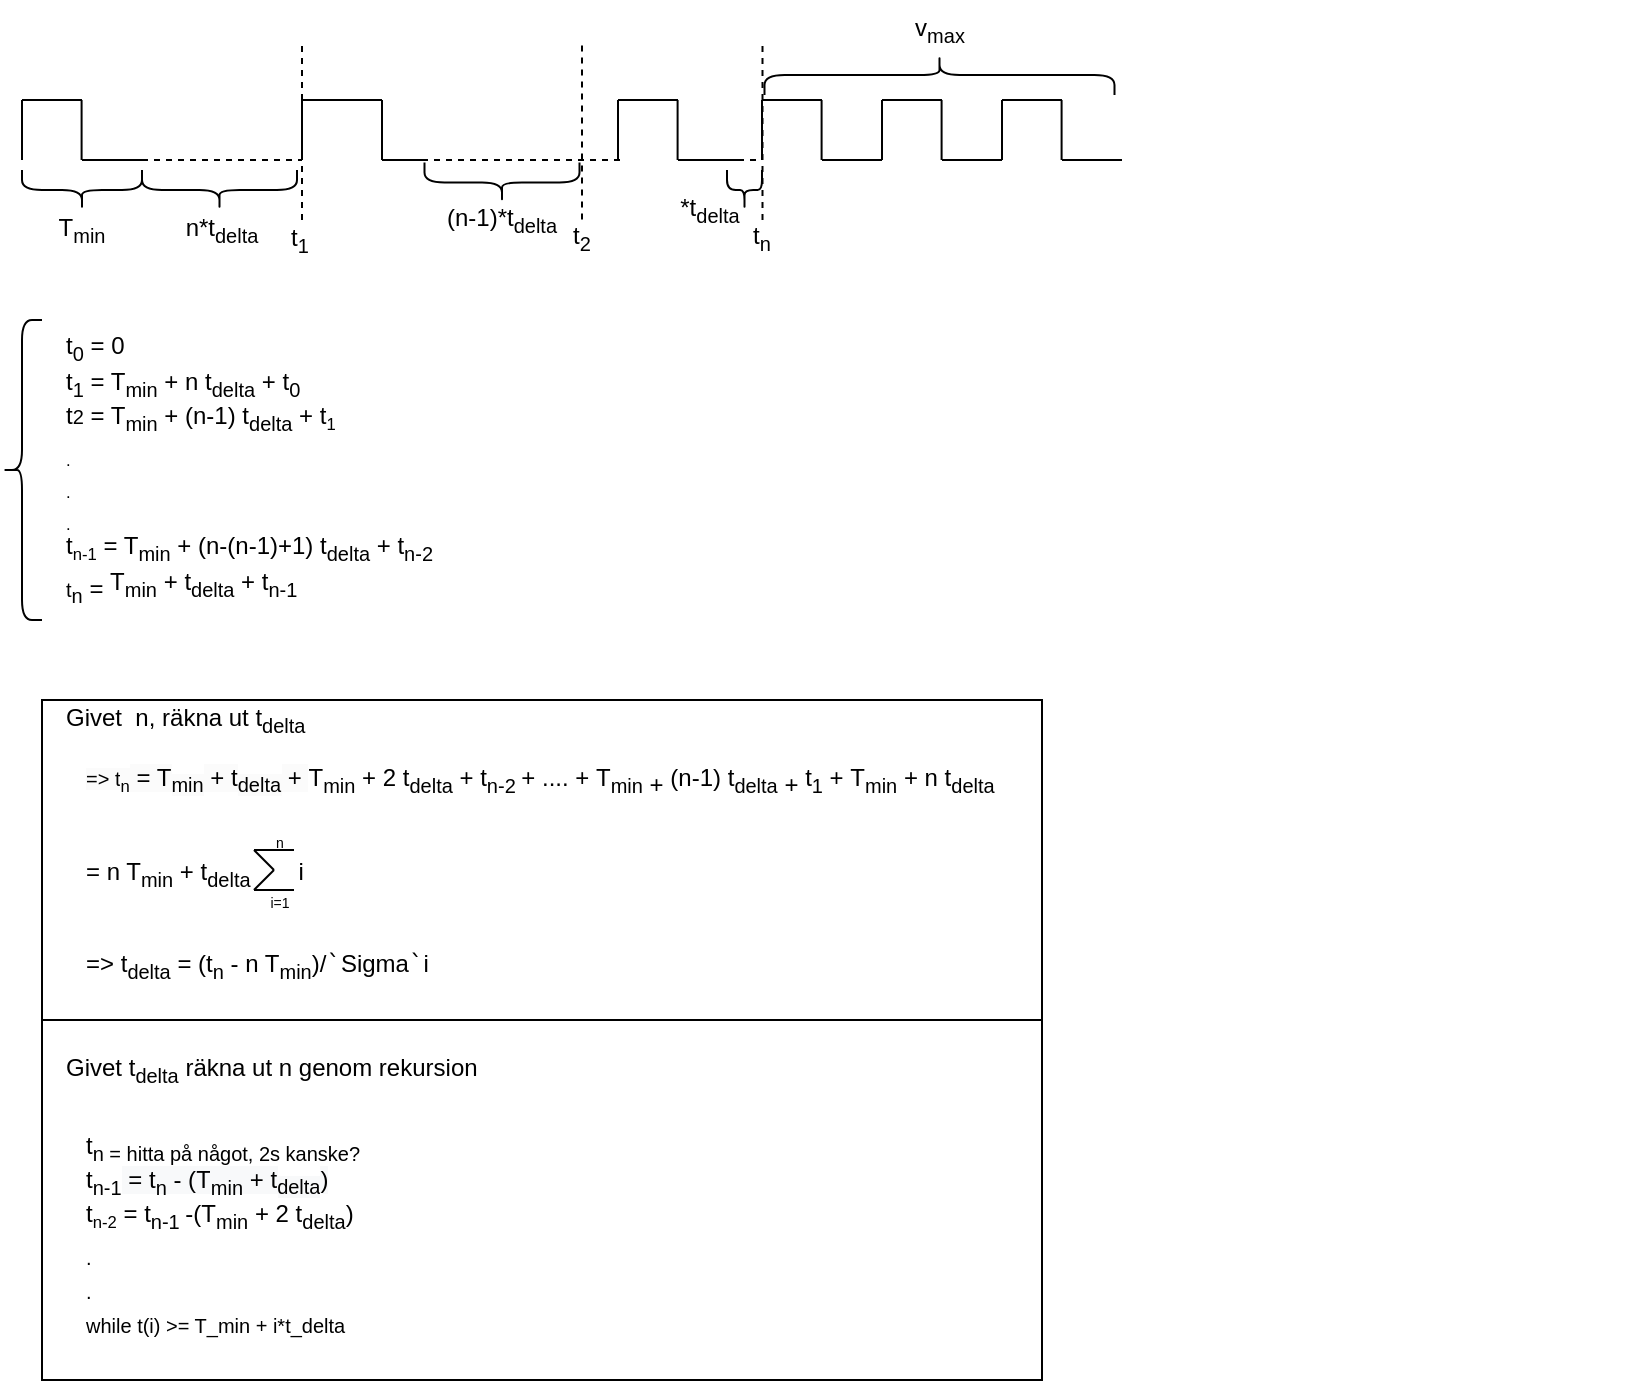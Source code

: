 <mxfile version="17.2.4" type="device"><diagram name="Sida-1" id="VQUpz-iVAquMfpvgMRcj"><mxGraphModel dx="1294" dy="1015" grid="1" gridSize="10" guides="1" tooltips="1" connect="1" arrows="1" fold="1" page="1" pageScale="1" pageWidth="827" pageHeight="1169" math="1" shadow="0"><root><mxCell id="0"/><mxCell id="1" parent="0"/><mxCell id="l3kcKDm2H4ZMeIqEF3pg-1" value="t&lt;sub&gt;0&lt;/sub&gt;&amp;nbsp;= 0&lt;br&gt;&lt;div style=&quot;&quot;&gt;t&lt;sub&gt;1&lt;/sub&gt; = T&lt;sub&gt;min&lt;/sub&gt;&amp;nbsp;+ n t&lt;sub&gt;delta&lt;/sub&gt;&amp;nbsp;+ t&lt;sub&gt;0&lt;/sub&gt;&lt;/div&gt;&lt;div style=&quot;&quot;&gt;t&lt;span style=&quot;font-size: 10px;&quot;&gt;2&lt;/span&gt;&amp;nbsp;= T&lt;sub style=&quot;border-color: var(--border-color);&quot;&gt;min&lt;/sub&gt;&amp;nbsp;+ (n-1) t&lt;sub style=&quot;border-color: var(--border-color);&quot;&gt;delta&lt;/sub&gt;&amp;nbsp;+ t&lt;span style=&quot;font-size: 10px;&quot;&gt;&lt;sub&gt;1&lt;/sub&gt;&lt;/span&gt;&lt;sub&gt;&lt;br&gt;&lt;/sub&gt;&lt;/div&gt;&lt;div style=&quot;&quot;&gt;&lt;span style=&quot;font-size: 10px;&quot;&gt;&lt;sub&gt;.&lt;/sub&gt;&lt;/span&gt;&lt;/div&gt;&lt;div style=&quot;&quot;&gt;&lt;span style=&quot;font-size: 10px;&quot;&gt;&lt;sub&gt;.&lt;/sub&gt;&lt;/span&gt;&lt;/div&gt;&lt;div style=&quot;&quot;&gt;&lt;span style=&quot;font-size: 10px;&quot;&gt;&lt;sub&gt;.&lt;/sub&gt;&lt;/span&gt;&lt;/div&gt;&lt;div style=&quot;&quot;&gt;t&lt;span style=&quot;font-size: 10px;&quot;&gt;&lt;sub&gt;n-1&lt;/sub&gt;&lt;/span&gt;&amp;nbsp;= T&lt;sub style=&quot;border-color: var(--border-color);&quot;&gt;min&lt;/sub&gt;&amp;nbsp;+ (n-(n-1)+1) t&lt;sub style=&quot;border-color: var(--border-color);&quot;&gt;delta&lt;/sub&gt;&amp;nbsp;+ t&lt;sub style=&quot;border-color: var(--border-color);&quot;&gt;n-2&lt;/sub&gt;&lt;span style=&quot;font-size: 10px;&quot;&gt;&lt;sub&gt;&lt;br&gt;&lt;/sub&gt;&lt;/span&gt;&lt;/div&gt;&lt;div style=&quot;&quot;&gt;&lt;span style=&quot;border-color: var(--border-color);&quot;&gt;&lt;sub&gt;t&lt;/sub&gt;&lt;span style=&quot;vertical-align: sub; border-color: var(--border-color);&quot;&gt;&lt;sub style=&quot;border-color: var(--border-color);&quot;&gt;n&lt;/sub&gt;&lt;/span&gt;&lt;span style=&quot;vertical-align: sub; font-size: 12px;&quot;&gt;&amp;nbsp;&lt;/span&gt;&lt;span style=&quot;vertical-align: sub; font-size: 12px;&quot;&gt;= &lt;/span&gt;&lt;span style=&quot;font-size: 12px;&quot;&gt;T&lt;/span&gt;&lt;span style=&quot;border-color: var(--border-color);&quot;&gt;&lt;sub&gt;min&lt;/sub&gt;&lt;/span&gt;&lt;span style=&quot;font-size: 12px;&quot;&gt;&amp;nbsp;+ &lt;/span&gt;&lt;span style=&quot;font-size: 12px;&quot;&gt;t&lt;/span&gt;&lt;sub style=&quot;vertical-align: sub; border-color: var(--border-color);&quot;&gt;delta&lt;/sub&gt;&lt;span style=&quot;font-size: 12px;&quot;&gt;&amp;nbsp;+ t&lt;/span&gt;&lt;sub style=&quot;vertical-align: sub; border-color: var(--border-color);&quot;&gt;n-1&lt;/sub&gt;&lt;br&gt;&lt;/span&gt;&lt;/div&gt;" style="text;html=1;strokeColor=none;fillColor=none;align=left;verticalAlign=middle;whiteSpace=wrap;rounded=0;" parent="1" vertex="1"><mxGeometry x="90" y="150" width="330" height="230" as="geometry"/></mxCell><mxCell id="l3kcKDm2H4ZMeIqEF3pg-2" value="" style="endArrow=none;html=1;rounded=0;" parent="1" edge="1"><mxGeometry width="50" height="50" relative="1" as="geometry"><mxPoint x="70" y="80" as="sourcePoint"/><mxPoint x="100" y="80" as="targetPoint"/></mxGeometry></mxCell><mxCell id="l3kcKDm2H4ZMeIqEF3pg-3" value="" style="endArrow=none;html=1;rounded=0;" parent="1" edge="1"><mxGeometry width="50" height="50" relative="1" as="geometry"><mxPoint x="99.8" y="110" as="sourcePoint"/><mxPoint x="99.8" y="80" as="targetPoint"/></mxGeometry></mxCell><mxCell id="l3kcKDm2H4ZMeIqEF3pg-4" value="" style="endArrow=none;html=1;rounded=0;" parent="1" edge="1"><mxGeometry width="50" height="50" relative="1" as="geometry"><mxPoint x="70" y="110" as="sourcePoint"/><mxPoint x="70" y="80" as="targetPoint"/></mxGeometry></mxCell><mxCell id="l3kcKDm2H4ZMeIqEF3pg-5" value="" style="endArrow=none;dashed=1;html=1;rounded=0;" parent="1" edge="1"><mxGeometry width="50" height="50" relative="1" as="geometry"><mxPoint x="130" y="110" as="sourcePoint"/><mxPoint x="210" y="110" as="targetPoint"/></mxGeometry></mxCell><mxCell id="l3kcKDm2H4ZMeIqEF3pg-6" value="" style="endArrow=none;html=1;rounded=0;" parent="1" edge="1"><mxGeometry width="50" height="50" relative="1" as="geometry"><mxPoint x="100" y="110" as="sourcePoint"/><mxPoint x="130" y="110" as="targetPoint"/></mxGeometry></mxCell><mxCell id="l3kcKDm2H4ZMeIqEF3pg-7" value="" style="shape=curlyBracket;whiteSpace=wrap;html=1;rounded=1;labelPosition=left;verticalLabelPosition=middle;align=right;verticalAlign=middle;rotation=-90;" parent="1" vertex="1"><mxGeometry x="90" y="95" width="20" height="60" as="geometry"/></mxCell><mxCell id="l3kcKDm2H4ZMeIqEF3pg-8" value="" style="shape=curlyBracket;whiteSpace=wrap;html=1;rounded=1;labelPosition=left;verticalLabelPosition=middle;align=right;verticalAlign=middle;rotation=-90;" parent="1" vertex="1"><mxGeometry x="158.75" y="86.25" width="20" height="77.5" as="geometry"/></mxCell><mxCell id="l3kcKDm2H4ZMeIqEF3pg-9" value="" style="endArrow=none;html=1;rounded=0;" parent="1" edge="1"><mxGeometry width="50" height="50" relative="1" as="geometry"><mxPoint x="210" y="80" as="sourcePoint"/><mxPoint x="250" y="80" as="targetPoint"/></mxGeometry></mxCell><mxCell id="l3kcKDm2H4ZMeIqEF3pg-10" value="" style="endArrow=none;html=1;rounded=0;" parent="1" edge="1"><mxGeometry width="50" height="50" relative="1" as="geometry"><mxPoint x="250" y="110" as="sourcePoint"/><mxPoint x="250" y="80" as="targetPoint"/></mxGeometry></mxCell><mxCell id="l3kcKDm2H4ZMeIqEF3pg-11" value="" style="endArrow=none;html=1;rounded=0;" parent="1" edge="1"><mxGeometry width="50" height="50" relative="1" as="geometry"><mxPoint x="210" y="110" as="sourcePoint"/><mxPoint x="210" y="80" as="targetPoint"/></mxGeometry></mxCell><mxCell id="l3kcKDm2H4ZMeIqEF3pg-12" value="" style="endArrow=none;dashed=1;html=1;rounded=0;" parent="1" edge="1"><mxGeometry width="50" height="50" relative="1" as="geometry"><mxPoint x="270" y="110" as="sourcePoint"/><mxPoint x="370" y="110" as="targetPoint"/></mxGeometry></mxCell><mxCell id="l3kcKDm2H4ZMeIqEF3pg-13" value="" style="endArrow=none;html=1;rounded=0;" parent="1" edge="1"><mxGeometry width="50" height="50" relative="1" as="geometry"><mxPoint x="250" y="110" as="sourcePoint"/><mxPoint x="270" y="110" as="targetPoint"/></mxGeometry></mxCell><mxCell id="l3kcKDm2H4ZMeIqEF3pg-14" value="T&lt;sub&gt;min&lt;/sub&gt;" style="text;html=1;strokeColor=none;fillColor=none;align=center;verticalAlign=middle;whiteSpace=wrap;rounded=0;" parent="1" vertex="1"><mxGeometry x="70" y="130" width="60" height="30" as="geometry"/></mxCell><mxCell id="l3kcKDm2H4ZMeIqEF3pg-15" value="n*t&lt;sub&gt;delta&lt;/sub&gt;" style="text;html=1;strokeColor=none;fillColor=none;align=center;verticalAlign=middle;whiteSpace=wrap;rounded=0;" parent="1" vertex="1"><mxGeometry x="140" y="130" width="60" height="30" as="geometry"/></mxCell><mxCell id="l3kcKDm2H4ZMeIqEF3pg-16" value="(n-1)*t&lt;sub&gt;delta&lt;/sub&gt;" style="text;html=1;strokeColor=none;fillColor=none;align=center;verticalAlign=middle;whiteSpace=wrap;rounded=0;" parent="1" vertex="1"><mxGeometry x="280" y="125" width="60" height="30" as="geometry"/></mxCell><mxCell id="l3kcKDm2H4ZMeIqEF3pg-25" value="" style="endArrow=none;html=1;rounded=0;" parent="1" edge="1"><mxGeometry width="50" height="50" relative="1" as="geometry"><mxPoint x="368.0" y="80" as="sourcePoint"/><mxPoint x="398.0" y="80" as="targetPoint"/></mxGeometry></mxCell><mxCell id="l3kcKDm2H4ZMeIqEF3pg-26" value="" style="endArrow=none;html=1;rounded=0;" parent="1" edge="1"><mxGeometry width="50" height="50" relative="1" as="geometry"><mxPoint x="397.8" y="110" as="sourcePoint"/><mxPoint x="397.8" y="80" as="targetPoint"/></mxGeometry></mxCell><mxCell id="l3kcKDm2H4ZMeIqEF3pg-27" value="" style="endArrow=none;html=1;rounded=0;" parent="1" edge="1"><mxGeometry width="50" height="50" relative="1" as="geometry"><mxPoint x="368.0" y="110" as="sourcePoint"/><mxPoint x="368.0" y="80" as="targetPoint"/></mxGeometry></mxCell><mxCell id="l3kcKDm2H4ZMeIqEF3pg-28" value="" style="endArrow=none;dashed=1;html=1;rounded=0;" parent="1" edge="1"><mxGeometry width="50" height="50" relative="1" as="geometry"><mxPoint x="428.0" y="110" as="sourcePoint"/><mxPoint x="440" y="110" as="targetPoint"/></mxGeometry></mxCell><mxCell id="l3kcKDm2H4ZMeIqEF3pg-29" value="" style="endArrow=none;html=1;rounded=0;" parent="1" edge="1"><mxGeometry width="50" height="50" relative="1" as="geometry"><mxPoint x="398.0" y="110" as="sourcePoint"/><mxPoint x="428.0" y="110" as="targetPoint"/></mxGeometry></mxCell><mxCell id="l3kcKDm2H4ZMeIqEF3pg-32" value="*t&lt;sub&gt;delta&lt;/sub&gt;" style="text;html=1;strokeColor=none;fillColor=none;align=center;verticalAlign=middle;whiteSpace=wrap;rounded=0;" parent="1" vertex="1"><mxGeometry x="384" y="120" width="60" height="30" as="geometry"/></mxCell><mxCell id="l3kcKDm2H4ZMeIqEF3pg-33" value="" style="endArrow=none;html=1;rounded=0;" parent="1" edge="1"><mxGeometry width="50" height="50" relative="1" as="geometry"><mxPoint x="440.0" y="80" as="sourcePoint"/><mxPoint x="470.0" y="80" as="targetPoint"/></mxGeometry></mxCell><mxCell id="l3kcKDm2H4ZMeIqEF3pg-34" value="" style="endArrow=none;html=1;rounded=0;" parent="1" edge="1"><mxGeometry width="50" height="50" relative="1" as="geometry"><mxPoint x="469.8" y="110" as="sourcePoint"/><mxPoint x="469.8" y="80" as="targetPoint"/></mxGeometry></mxCell><mxCell id="l3kcKDm2H4ZMeIqEF3pg-35" value="" style="endArrow=none;html=1;rounded=0;" parent="1" edge="1"><mxGeometry width="50" height="50" relative="1" as="geometry"><mxPoint x="440.0" y="110" as="sourcePoint"/><mxPoint x="440.0" y="80" as="targetPoint"/></mxGeometry></mxCell><mxCell id="l3kcKDm2H4ZMeIqEF3pg-36" value="" style="endArrow=none;html=1;rounded=0;" parent="1" edge="1"><mxGeometry width="50" height="50" relative="1" as="geometry"><mxPoint x="470.0" y="110" as="sourcePoint"/><mxPoint x="500.0" y="110" as="targetPoint"/></mxGeometry></mxCell><mxCell id="l3kcKDm2H4ZMeIqEF3pg-37" value="" style="endArrow=none;html=1;rounded=0;" parent="1" edge="1"><mxGeometry width="50" height="50" relative="1" as="geometry"><mxPoint x="500.0" y="80" as="sourcePoint"/><mxPoint x="530.0" y="80" as="targetPoint"/></mxGeometry></mxCell><mxCell id="l3kcKDm2H4ZMeIqEF3pg-38" value="" style="endArrow=none;html=1;rounded=0;" parent="1" edge="1"><mxGeometry width="50" height="50" relative="1" as="geometry"><mxPoint x="529.8" y="110" as="sourcePoint"/><mxPoint x="529.8" y="80" as="targetPoint"/></mxGeometry></mxCell><mxCell id="l3kcKDm2H4ZMeIqEF3pg-39" value="" style="endArrow=none;html=1;rounded=0;" parent="1" edge="1"><mxGeometry width="50" height="50" relative="1" as="geometry"><mxPoint x="500.0" y="110" as="sourcePoint"/><mxPoint x="500.0" y="80" as="targetPoint"/></mxGeometry></mxCell><mxCell id="l3kcKDm2H4ZMeIqEF3pg-40" value="" style="endArrow=none;html=1;rounded=0;" parent="1" edge="1"><mxGeometry width="50" height="50" relative="1" as="geometry"><mxPoint x="530.0" y="110" as="sourcePoint"/><mxPoint x="560.0" y="110" as="targetPoint"/></mxGeometry></mxCell><mxCell id="l3kcKDm2H4ZMeIqEF3pg-41" value="" style="shape=curlyBracket;whiteSpace=wrap;html=1;rounded=1;labelPosition=left;verticalLabelPosition=middle;align=right;verticalAlign=middle;rotation=-90;" parent="1" vertex="1"><mxGeometry x="421.25" y="116.25" width="20" height="17.5" as="geometry"/></mxCell><mxCell id="l3kcKDm2H4ZMeIqEF3pg-43" value="" style="endArrow=none;html=1;rounded=0;" parent="1" edge="1"><mxGeometry width="50" height="50" relative="1" as="geometry"><mxPoint x="560.0" y="80" as="sourcePoint"/><mxPoint x="590.0" y="80" as="targetPoint"/></mxGeometry></mxCell><mxCell id="l3kcKDm2H4ZMeIqEF3pg-44" value="" style="endArrow=none;html=1;rounded=0;" parent="1" edge="1"><mxGeometry width="50" height="50" relative="1" as="geometry"><mxPoint x="589.8" y="110" as="sourcePoint"/><mxPoint x="589.8" y="80" as="targetPoint"/></mxGeometry></mxCell><mxCell id="l3kcKDm2H4ZMeIqEF3pg-45" value="" style="endArrow=none;html=1;rounded=0;" parent="1" edge="1"><mxGeometry width="50" height="50" relative="1" as="geometry"><mxPoint x="560.0" y="110" as="sourcePoint"/><mxPoint x="560.0" y="80" as="targetPoint"/></mxGeometry></mxCell><mxCell id="l3kcKDm2H4ZMeIqEF3pg-46" value="" style="endArrow=none;html=1;rounded=0;" parent="1" edge="1"><mxGeometry width="50" height="50" relative="1" as="geometry"><mxPoint x="590.0" y="110" as="sourcePoint"/><mxPoint x="620.0" y="110" as="targetPoint"/></mxGeometry></mxCell><mxCell id="l3kcKDm2H4ZMeIqEF3pg-47" value="" style="shape=curlyBracket;whiteSpace=wrap;html=1;rounded=1;labelPosition=left;verticalLabelPosition=middle;align=right;verticalAlign=middle;rotation=90;" parent="1" vertex="1"><mxGeometry x="518.75" y="-20" width="20" height="175" as="geometry"/></mxCell><mxCell id="l3kcKDm2H4ZMeIqEF3pg-48" value="&lt;span style=&quot;font-size: 12px;&quot;&gt;v&lt;sub&gt;max&lt;/sub&gt;&lt;/span&gt;" style="text;html=1;strokeColor=none;fillColor=none;align=center;verticalAlign=middle;whiteSpace=wrap;rounded=0;" parent="1" vertex="1"><mxGeometry x="498.75" y="30" width="60" height="30" as="geometry"/></mxCell><mxCell id="l3kcKDm2H4ZMeIqEF3pg-49" value="" style="shape=curlyBracket;whiteSpace=wrap;html=1;rounded=1;labelPosition=left;verticalLabelPosition=middle;align=right;verticalAlign=middle;" parent="1" vertex="1"><mxGeometry x="60" y="190" width="20" height="150" as="geometry"/></mxCell><mxCell id="l3kcKDm2H4ZMeIqEF3pg-50" value="&lt;span style=&quot;color: rgb(0, 0, 0); font-family: Helvetica; font-size: 10px; font-style: normal; font-variant-ligatures: normal; font-variant-caps: normal; font-weight: 400; letter-spacing: normal; orphans: 2; text-align: left; text-indent: 0px; text-transform: none; widows: 2; word-spacing: 0px; -webkit-text-stroke-width: 0px; background-color: rgb(251, 251, 251); text-decoration-thickness: initial; text-decoration-style: initial; text-decoration-color: initial; float: none; display: inline !important;&quot;&gt;=&amp;gt; t&lt;/span&gt;&lt;span style=&quot;border-color: var(--border-color); color: rgb(0, 0, 0); font-family: Helvetica; font-size: 10px; font-style: normal; font-variant-ligatures: normal; font-variant-caps: normal; font-weight: 400; letter-spacing: normal; orphans: 2; text-align: left; text-indent: 0px; text-transform: none; widows: 2; word-spacing: 0px; -webkit-text-stroke-width: 0px; background-color: rgb(251, 251, 251); text-decoration-thickness: initial; text-decoration-style: initial; text-decoration-color: initial;&quot;&gt;&lt;sub style=&quot;border-color: var(--border-color);&quot;&gt;n&lt;/sub&gt;&lt;/span&gt;&lt;span style=&quot;border-color: var(--border-color); color: rgb(0, 0, 0); font-family: Helvetica; font-style: normal; font-variant-ligatures: normal; font-variant-caps: normal; font-weight: 400; letter-spacing: normal; orphans: 2; text-align: left; text-indent: 0px; text-transform: none; widows: 2; word-spacing: 0px; -webkit-text-stroke-width: 0px; background-color: rgb(251, 251, 251); text-decoration-thickness: initial; text-decoration-style: initial; text-decoration-color: initial; font-size: 12px;&quot;&gt;&amp;nbsp;&lt;/span&gt;&lt;span style=&quot;border-color: var(--border-color); color: rgb(0, 0, 0); font-family: Helvetica; font-style: normal; font-variant-ligatures: normal; font-variant-caps: normal; font-weight: 400; letter-spacing: normal; orphans: 2; text-align: left; text-indent: 0px; text-transform: none; widows: 2; word-spacing: 0px; -webkit-text-stroke-width: 0px; background-color: rgb(251, 251, 251); text-decoration-thickness: initial; text-decoration-style: initial; text-decoration-color: initial; font-size: 12px;&quot;&gt;= T&lt;/span&gt;&lt;sub style=&quot;border-color: var(--border-color); color: rgb(0, 0, 0); font-family: Helvetica; font-style: normal; font-variant-ligatures: normal; font-variant-caps: normal; font-weight: 400; letter-spacing: normal; orphans: 2; text-align: left; text-indent: 0px; text-transform: none; widows: 2; word-spacing: 0px; -webkit-text-stroke-width: 0px; background-color: rgb(251, 251, 251); text-decoration-thickness: initial; text-decoration-style: initial; text-decoration-color: initial;&quot;&gt;min&lt;/sub&gt;&lt;span style=&quot;border-color: var(--border-color); color: rgb(0, 0, 0); font-family: Helvetica; font-style: normal; font-variant-ligatures: normal; font-variant-caps: normal; font-weight: 400; letter-spacing: normal; orphans: 2; text-align: left; text-indent: 0px; text-transform: none; widows: 2; word-spacing: 0px; -webkit-text-stroke-width: 0px; background-color: rgb(251, 251, 251); text-decoration-thickness: initial; text-decoration-style: initial; text-decoration-color: initial; font-size: 12px;&quot;&gt;&amp;nbsp;+ t&lt;/span&gt;&lt;sub style=&quot;border-color: var(--border-color); color: rgb(0, 0, 0); font-family: Helvetica; font-style: normal; font-variant-ligatures: normal; font-variant-caps: normal; font-weight: 400; letter-spacing: normal; orphans: 2; text-align: left; text-indent: 0px; text-transform: none; widows: 2; word-spacing: 0px; -webkit-text-stroke-width: 0px; background-color: rgb(251, 251, 251); text-decoration-thickness: initial; text-decoration-style: initial; text-decoration-color: initial;&quot;&gt;delta&lt;/sub&gt;&lt;span style=&quot;border-color: var(--border-color); color: rgb(0, 0, 0); font-family: Helvetica; font-style: normal; font-variant-ligatures: normal; font-variant-caps: normal; font-weight: 400; letter-spacing: normal; orphans: 2; text-align: left; text-indent: 0px; text-transform: none; widows: 2; word-spacing: 0px; -webkit-text-stroke-width: 0px; background-color: rgb(251, 251, 251); text-decoration-thickness: initial; text-decoration-style: initial; text-decoration-color: initial; font-size: 12px;&quot;&gt;&amp;nbsp;+&amp;nbsp;&lt;/span&gt;T&lt;sub style=&quot;background-color: initial; border-color: var(--border-color);&quot;&gt;min&lt;/sub&gt;&lt;span style=&quot;background-color: initial;&quot;&gt;&amp;nbsp;+ 2 t&lt;/span&gt;&lt;sub style=&quot;background-color: initial; border-color: var(--border-color);&quot;&gt;delta&lt;/sub&gt;&lt;span style=&quot;background-color: initial;&quot;&gt;&amp;nbsp;+ t&lt;/span&gt;&lt;span style=&quot;background-color: initial; border-color: var(--border-color);&quot;&gt;&lt;sub&gt;n-2 &lt;/sub&gt;+ .... +&amp;nbsp;T&lt;sub style=&quot;vertical-align: sub; border-color: var(--border-color);&quot;&gt;min&lt;/sub&gt;&lt;span style=&quot;vertical-align: sub; font-size: 12px;&quot;&gt;&amp;nbsp;+ &lt;/span&gt;&lt;span style=&quot;font-size: 12px;&quot;&gt;(n-1)&lt;/span&gt;&lt;span style=&quot;vertical-align: sub; font-size: 12px;&quot;&gt; &lt;/span&gt;&lt;span style=&quot;font-size: 12px;&quot;&gt;t&lt;/span&gt;&lt;sub style=&quot;vertical-align: sub; border-color: var(--border-color);&quot;&gt;delta&lt;/sub&gt;&lt;span style=&quot;vertical-align: sub; font-size: 12px;&quot;&gt;&amp;nbsp;+ &lt;/span&gt;&lt;span style=&quot;font-size: 12px;&quot;&gt;t&lt;/span&gt;&lt;span style=&quot;border-color: var(--border-color);&quot;&gt;&lt;sub style=&quot;vertical-align: sub; border-color: var(--border-color);&quot;&gt;1&lt;/sub&gt;&lt;span style=&quot;border-color: var(--border-color);&quot;&gt; +&amp;nbsp;&lt;/span&gt;&lt;/span&gt;T&lt;sub style=&quot;border-color: var(--border-color);&quot;&gt;min&lt;/sub&gt;&amp;nbsp;+ n t&lt;sub style=&quot;border-color: var(--border-color);&quot;&gt;delta&lt;br&gt;&lt;/sub&gt;&lt;br&gt;&lt;br&gt;= n T&lt;sub&gt;min&lt;/sub&gt; + t&lt;sub style=&quot;border-color: var(--border-color);&quot;&gt;delta&amp;nbsp; &amp;nbsp; &amp;nbsp;&lt;/sub&gt;&lt;span style=&quot;border-color: var(--border-color);&quot;&gt;&amp;nbsp; &amp;nbsp;&lt;/span&gt;i&lt;br&gt;&lt;br&gt;&lt;br&gt;=&amp;gt; t&lt;sub&gt;delta&lt;/sub&gt; = (t&lt;sub&gt;n&lt;/sub&gt; - n T&lt;sub&gt;min&lt;/sub&gt;)/&lt;code class=&quot;language-plaintext highlighter-rouge&quot;&gt;`&lt;/code&gt;Sigma&lt;code class=&quot;language-plaintext highlighter-rouge&quot;&gt;`&lt;/code&gt;i&lt;br&gt;&lt;/span&gt;" style="text;whiteSpace=wrap;html=1;" parent="1" vertex="1"><mxGeometry x="100" y="405" width="780" height="40" as="geometry"/></mxCell><mxCell id="l3kcKDm2H4ZMeIqEF3pg-59" value="" style="endArrow=none;html=1;rounded=0;" parent="1" edge="1"><mxGeometry width="50" height="50" relative="1" as="geometry"><mxPoint x="196" y="465" as="sourcePoint"/><mxPoint x="186" y="455" as="targetPoint"/></mxGeometry></mxCell><mxCell id="l3kcKDm2H4ZMeIqEF3pg-60" value="" style="endArrow=none;html=1;rounded=0;" parent="1" edge="1"><mxGeometry width="50" height="50" relative="1" as="geometry"><mxPoint x="186" y="455" as="sourcePoint"/><mxPoint x="206" y="455" as="targetPoint"/></mxGeometry></mxCell><mxCell id="l3kcKDm2H4ZMeIqEF3pg-61" value="" style="endArrow=none;html=1;rounded=0;" parent="1" edge="1"><mxGeometry width="50" height="50" relative="1" as="geometry"><mxPoint x="196" y="465" as="sourcePoint"/><mxPoint x="186" y="475" as="targetPoint"/></mxGeometry></mxCell><mxCell id="l3kcKDm2H4ZMeIqEF3pg-62" value="" style="endArrow=none;html=1;rounded=0;" parent="1" edge="1"><mxGeometry width="50" height="50" relative="1" as="geometry"><mxPoint x="186" y="475" as="sourcePoint"/><mxPoint x="206" y="475" as="targetPoint"/></mxGeometry></mxCell><mxCell id="l3kcKDm2H4ZMeIqEF3pg-63" value="&lt;font style=&quot;font-size: 7px;&quot;&gt;i=1&lt;/font&gt;" style="text;html=1;strokeColor=none;fillColor=none;align=center;verticalAlign=middle;whiteSpace=wrap;rounded=0;" parent="1" vertex="1"><mxGeometry x="168.75" y="465" width="60" height="30" as="geometry"/></mxCell><mxCell id="l3kcKDm2H4ZMeIqEF3pg-64" value="&lt;font style=&quot;font-size: 7px;&quot;&gt;n&lt;/font&gt;" style="text;html=1;strokeColor=none;fillColor=none;align=center;verticalAlign=middle;whiteSpace=wrap;rounded=0;" parent="1" vertex="1"><mxGeometry x="168.75" y="435" width="60" height="30" as="geometry"/></mxCell><mxCell id="l3kcKDm2H4ZMeIqEF3pg-67" value="t&lt;sub&gt;1&lt;/sub&gt;" style="text;html=1;strokeColor=none;fillColor=none;align=center;verticalAlign=middle;whiteSpace=wrap;rounded=0;fontSize=12;" parent="1" vertex="1"><mxGeometry x="178.75" y="135" width="60" height="30" as="geometry"/></mxCell><mxCell id="l3kcKDm2H4ZMeIqEF3pg-69" value="" style="endArrow=none;dashed=1;html=1;rounded=0;fontSize=12;" parent="1" edge="1"><mxGeometry width="50" height="50" relative="1" as="geometry"><mxPoint x="210" y="140" as="sourcePoint"/><mxPoint x="210" y="50" as="targetPoint"/></mxGeometry></mxCell><mxCell id="l3kcKDm2H4ZMeIqEF3pg-70" value="" style="endArrow=none;dashed=1;html=1;rounded=0;fontSize=12;" parent="1" edge="1"><mxGeometry width="50" height="50" relative="1" as="geometry"><mxPoint x="350" y="139.75" as="sourcePoint"/><mxPoint x="350" y="49.75" as="targetPoint"/></mxGeometry></mxCell><mxCell id="l3kcKDm2H4ZMeIqEF3pg-71" value="" style="shape=curlyBracket;whiteSpace=wrap;html=1;rounded=1;labelPosition=left;verticalLabelPosition=middle;align=right;verticalAlign=middle;rotation=-90;" parent="1" vertex="1"><mxGeometry x="300" y="82.5" width="20" height="77.5" as="geometry"/></mxCell><mxCell id="l3kcKDm2H4ZMeIqEF3pg-72" value="t&lt;sub&gt;2&lt;/sub&gt;" style="text;html=1;strokeColor=none;fillColor=none;align=center;verticalAlign=middle;whiteSpace=wrap;rounded=0;fontSize=12;" parent="1" vertex="1"><mxGeometry x="320" y="133.75" width="60" height="30" as="geometry"/></mxCell><mxCell id="l3kcKDm2H4ZMeIqEF3pg-73" value="t&lt;sub&gt;n&lt;/sub&gt;" style="text;html=1;strokeColor=none;fillColor=none;align=center;verticalAlign=middle;whiteSpace=wrap;rounded=0;fontSize=12;" parent="1" vertex="1"><mxGeometry x="410" y="133.75" width="60" height="30" as="geometry"/></mxCell><mxCell id="l3kcKDm2H4ZMeIqEF3pg-74" value="" style="endArrow=none;dashed=1;html=1;rounded=0;fontSize=12;" parent="1" edge="1"><mxGeometry width="50" height="50" relative="1" as="geometry"><mxPoint x="440.25" y="140" as="sourcePoint"/><mxPoint x="440.25" y="50" as="targetPoint"/></mxGeometry></mxCell><mxCell id="XqV4IbdaXqPGEmeKq7pc-1" value="Givet&amp;nbsp; n, räkna ut t&lt;sub&gt;delta&lt;/sub&gt;" style="text;html=1;strokeColor=none;fillColor=none;align=left;verticalAlign=middle;whiteSpace=wrap;rounded=0;" vertex="1" parent="1"><mxGeometry x="90" y="375" width="200" height="30" as="geometry"/></mxCell><mxCell id="XqV4IbdaXqPGEmeKq7pc-2" value="Givet t&lt;sub&gt;delta&lt;/sub&gt;&amp;nbsp;räkna ut n genom rekursion" style="text;html=1;strokeColor=none;fillColor=none;align=left;verticalAlign=middle;whiteSpace=wrap;rounded=0;" vertex="1" parent="1"><mxGeometry x="90" y="550" width="240" height="30" as="geometry"/></mxCell><mxCell id="XqV4IbdaXqPGEmeKq7pc-3" value="&lt;br&gt;&lt;span style=&quot;font-family: &amp;#34;helvetica&amp;#34;&quot;&gt;t&lt;/span&gt;&lt;sub style=&quot;font-family: &amp;#34;helvetica&amp;#34;&quot;&gt;n = hitta på något, 2s kanske?&lt;/sub&gt;&lt;br&gt;&lt;span style=&quot;font-family: &amp;#34;helvetica&amp;#34;&quot;&gt;t&lt;/span&gt;&lt;sub style=&quot;font-family: &amp;#34;helvetica&amp;#34;&quot;&gt;n-1&lt;/sub&gt;&lt;span style=&quot;color: rgb(0 , 0 , 0) ; font-family: &amp;#34;helvetica&amp;#34; ; font-size: 12px ; font-style: normal ; font-weight: 400 ; letter-spacing: normal ; text-indent: 0px ; text-transform: none ; word-spacing: 0px ; background-color: rgb(248 , 249 , 250)&quot;&gt;&amp;nbsp;&lt;/span&gt;&lt;span style=&quot;color: rgb(0 , 0 , 0) ; font-family: &amp;#34;helvetica&amp;#34; ; font-size: 12px ; font-style: normal ; font-weight: 400 ; letter-spacing: normal ; text-indent: 0px ; text-transform: none ; word-spacing: 0px ; background-color: rgb(248 , 249 , 250)&quot;&gt;=&amp;nbsp;t&lt;sub style=&quot;vertical-align: sub&quot;&gt;n&lt;/sub&gt;&amp;nbsp;- (&lt;/span&gt;&lt;span style=&quot;color: rgb(0 , 0 , 0) ; font-family: &amp;#34;helvetica&amp;#34; ; font-size: 12px ; font-style: normal ; font-weight: 400 ; letter-spacing: normal ; text-indent: 0px ; text-transform: none ; word-spacing: 0px ; background-color: rgb(248 , 249 , 250)&quot;&gt;T&lt;/span&gt;&lt;span style=&quot;color: rgb(0 , 0 , 0) ; font-family: &amp;#34;helvetica&amp;#34; ; font-size: 12px ; font-style: normal ; font-weight: 400 ; letter-spacing: normal ; text-indent: 0px ; text-transform: none ; word-spacing: 0px ; background-color: rgb(248 , 249 , 250)&quot;&gt;&lt;sub&gt;min&lt;/sub&gt;&lt;/span&gt;&lt;span style=&quot;color: rgb(0 , 0 , 0) ; font-family: &amp;#34;helvetica&amp;#34; ; font-size: 12px ; font-style: normal ; font-weight: 400 ; letter-spacing: normal ; text-indent: 0px ; text-transform: none ; word-spacing: 0px ; background-color: rgb(248 , 249 , 250)&quot;&gt;&amp;nbsp;+&lt;span&gt;&amp;nbsp;&lt;/span&gt;&lt;/span&gt;&lt;span style=&quot;color: rgb(0 , 0 , 0) ; font-family: &amp;#34;helvetica&amp;#34; ; font-size: 12px ; font-style: normal ; font-weight: 400 ; letter-spacing: normal ; text-indent: 0px ; text-transform: none ; word-spacing: 0px ; background-color: rgb(248 , 249 , 250)&quot;&gt;t&lt;/span&gt;&lt;sub style=&quot;color: rgb(0 , 0 , 0) ; font-family: &amp;#34;helvetica&amp;#34; ; font-style: normal ; font-weight: 400 ; letter-spacing: normal ; text-indent: 0px ; text-transform: none ; word-spacing: 0px ; background-color: rgb(248 , 249 , 250) ; vertical-align: sub&quot;&gt;delta&lt;/sub&gt;&lt;span style=&quot;color: rgb(0 , 0 , 0) ; font-family: &amp;#34;helvetica&amp;#34; ; font-style: normal ; font-weight: 400 ; letter-spacing: normal ; text-indent: 0px ; text-transform: none ; word-spacing: 0px ; background-color: rgb(248 , 249 , 250)&quot;&gt;)&lt;br&gt;&lt;/span&gt;&lt;div&gt;&lt;/div&gt;t&lt;span style=&quot;font-size: 10px&quot;&gt;&lt;sub&gt;n-2&lt;/sub&gt;&lt;/span&gt;&amp;nbsp;= t&lt;sub&gt;n-1 &lt;/sub&gt;-(&lt;span&gt;T&lt;/span&gt;&lt;sub&gt;min&lt;/sub&gt;&lt;span&gt;&amp;nbsp;+ 2 t&lt;/span&gt;&lt;sub&gt;delta&lt;/sub&gt;)&lt;sub&gt;&lt;br&gt;&lt;/sub&gt;&lt;div&gt;&lt;sub&gt;.&lt;/sub&gt;&lt;/div&gt;&lt;div&gt;&lt;sub&gt;.&lt;/sub&gt;&lt;/div&gt;&lt;div&gt;&lt;sub&gt;while t(i) &amp;gt;= T_min + i*t_delta&lt;br&gt;&lt;/sub&gt;&lt;/div&gt;" style="text;html=1;strokeColor=none;fillColor=none;align=left;verticalAlign=middle;whiteSpace=wrap;rounded=0;" vertex="1" parent="1"><mxGeometry x="100" y="590" width="370" height="100" as="geometry"/></mxCell><mxCell id="XqV4IbdaXqPGEmeKq7pc-4" value="" style="rounded=0;whiteSpace=wrap;html=1;fillColor=none;" vertex="1" parent="1"><mxGeometry x="80" y="380" width="500" height="160" as="geometry"/></mxCell><mxCell id="XqV4IbdaXqPGEmeKq7pc-5" value="" style="rounded=0;whiteSpace=wrap;html=1;fillColor=none;" vertex="1" parent="1"><mxGeometry x="80" y="540" width="500" height="180" as="geometry"/></mxCell></root></mxGraphModel></diagram></mxfile>